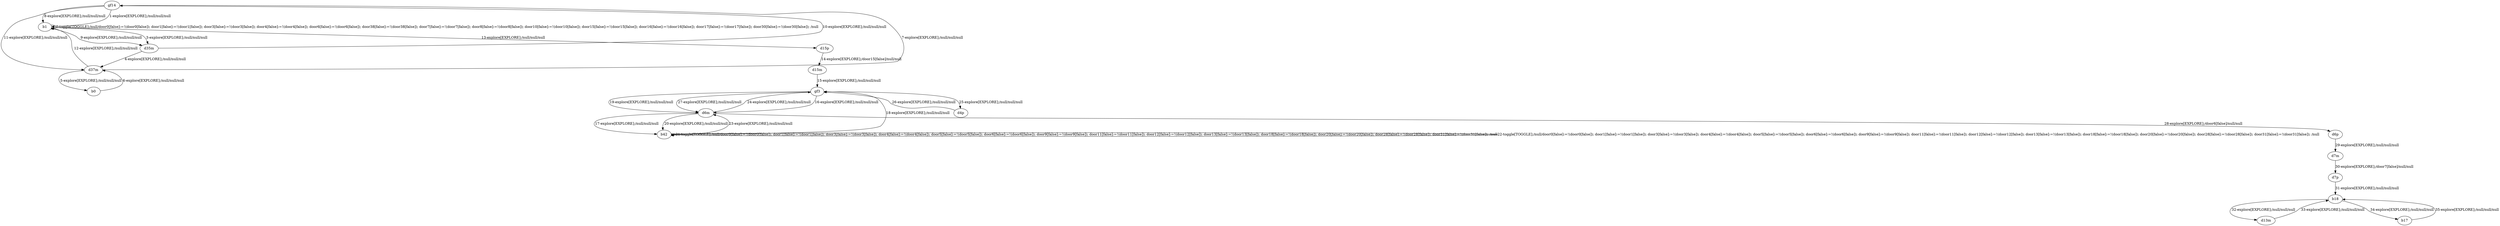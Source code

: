 # Total number of goals covered by this test: 1
# b17 --> b18

digraph g {
"gf14" -> "b1" [label = "1-explore[EXPLORE];/null/null/null"];
"b1" -> "b1" [label = "2-toggle[TOGGLE];/null/door0[false]:=!(door0[false]); door1[false]:=!(door1[false]); door3[false]:=!(door3[false]); door4[false]:=!(door4[false]); door6[false]:=!(door6[false]); door38[false]:=!(door38[false]); door7[false]:=!(door7[false]); door8[false]:=!(door8[false]); door10[false]:=!(door10[false]); door15[false]:=!(door15[false]); door16[false]:=!(door16[false]); door17[false]:=!(door17[false]); door30[false]:=!(door30[false]); /null"];
"b1" -> "d35m" [label = "3-explore[EXPLORE];/null/null/null"];
"d35m" -> "d37m" [label = "4-explore[EXPLORE];/null/null/null"];
"d37m" -> "b0" [label = "5-explore[EXPLORE];/null/null/null"];
"b0" -> "d37m" [label = "6-explore[EXPLORE];/null/null/null"];
"d37m" -> "gf14" [label = "7-explore[EXPLORE];/null/null/null"];
"gf14" -> "b1" [label = "8-explore[EXPLORE];/null/null/null"];
"b1" -> "d35m" [label = "9-explore[EXPLORE];/null/null/null"];
"d35m" -> "gf14" [label = "10-explore[EXPLORE];/null/null/null"];
"gf14" -> "d37m" [label = "11-explore[EXPLORE];/null/null/null"];
"d37m" -> "b1" [label = "12-explore[EXPLORE];/null/null/null"];
"b1" -> "d15p" [label = "13-explore[EXPLORE];/null/null/null"];
"d15p" -> "d15m" [label = "14-explore[EXPLORE];/door15[false]/null/null"];
"d15m" -> "gf3" [label = "15-explore[EXPLORE];/null/null/null"];
"gf3" -> "d6m" [label = "16-explore[EXPLORE];/null/null/null"];
"d6m" -> "b42" [label = "17-explore[EXPLORE];/null/null/null"];
"b42" -> "gf3" [label = "18-explore[EXPLORE];/null/null/null"];
"gf3" -> "d6m" [label = "19-explore[EXPLORE];/null/null/null"];
"d6m" -> "b42" [label = "20-explore[EXPLORE];/null/null/null"];
"b42" -> "b42" [label = "21-toggle[TOGGLE];/null/door0[false]:=!(door0[false]); door1[false]:=!(door1[false]); door3[false]:=!(door3[false]); door4[false]:=!(door4[false]); door5[false]:=!(door5[false]); door6[false]:=!(door6[false]); door9[false]:=!(door9[false]); door11[false]:=!(door11[false]); door12[false]:=!(door12[false]); door13[false]:=!(door13[false]); door18[false]:=!(door18[false]); door20[false]:=!(door20[false]); door28[false]:=!(door28[false]); door31[false]:=!(door31[false]); /null"];
"b42" -> "b42" [label = "22-toggle[TOGGLE];/null/door0[false]:=!(door0[false]); door1[false]:=!(door1[false]); door3[false]:=!(door3[false]); door4[false]:=!(door4[false]); door5[false]:=!(door5[false]); door6[false]:=!(door6[false]); door9[false]:=!(door9[false]); door11[false]:=!(door11[false]); door12[false]:=!(door12[false]); door13[false]:=!(door13[false]); door18[false]:=!(door18[false]); door20[false]:=!(door20[false]); door28[false]:=!(door28[false]); door31[false]:=!(door31[false]); /null"];
"b42" -> "d6m" [label = "23-explore[EXPLORE];/null/null/null"];
"d6m" -> "gf3" [label = "24-explore[EXPLORE];/null/null/null"];
"gf3" -> "d4p" [label = "25-explore[EXPLORE];/null/null/null"];
"d4p" -> "gf3" [label = "26-explore[EXPLORE];/null/null/null"];
"gf3" -> "d6m" [label = "27-explore[EXPLORE];/null/null/null"];
"d6m" -> "d6p" [label = "28-explore[EXPLORE];/door6[false]/null/null"];
"d6p" -> "d7m" [label = "29-explore[EXPLORE];/null/null/null"];
"d7m" -> "d7p" [label = "30-explore[EXPLORE];/door7[false]/null/null"];
"d7p" -> "b18" [label = "31-explore[EXPLORE];/null/null/null"];
"b18" -> "d13m" [label = "32-explore[EXPLORE];/null/null/null"];
"d13m" -> "b18" [label = "33-explore[EXPLORE];/null/null/null"];
"b18" -> "b17" [label = "34-explore[EXPLORE];/null/null/null"];
"b17" -> "b18" [label = "35-explore[EXPLORE];/null/null/null"];
}